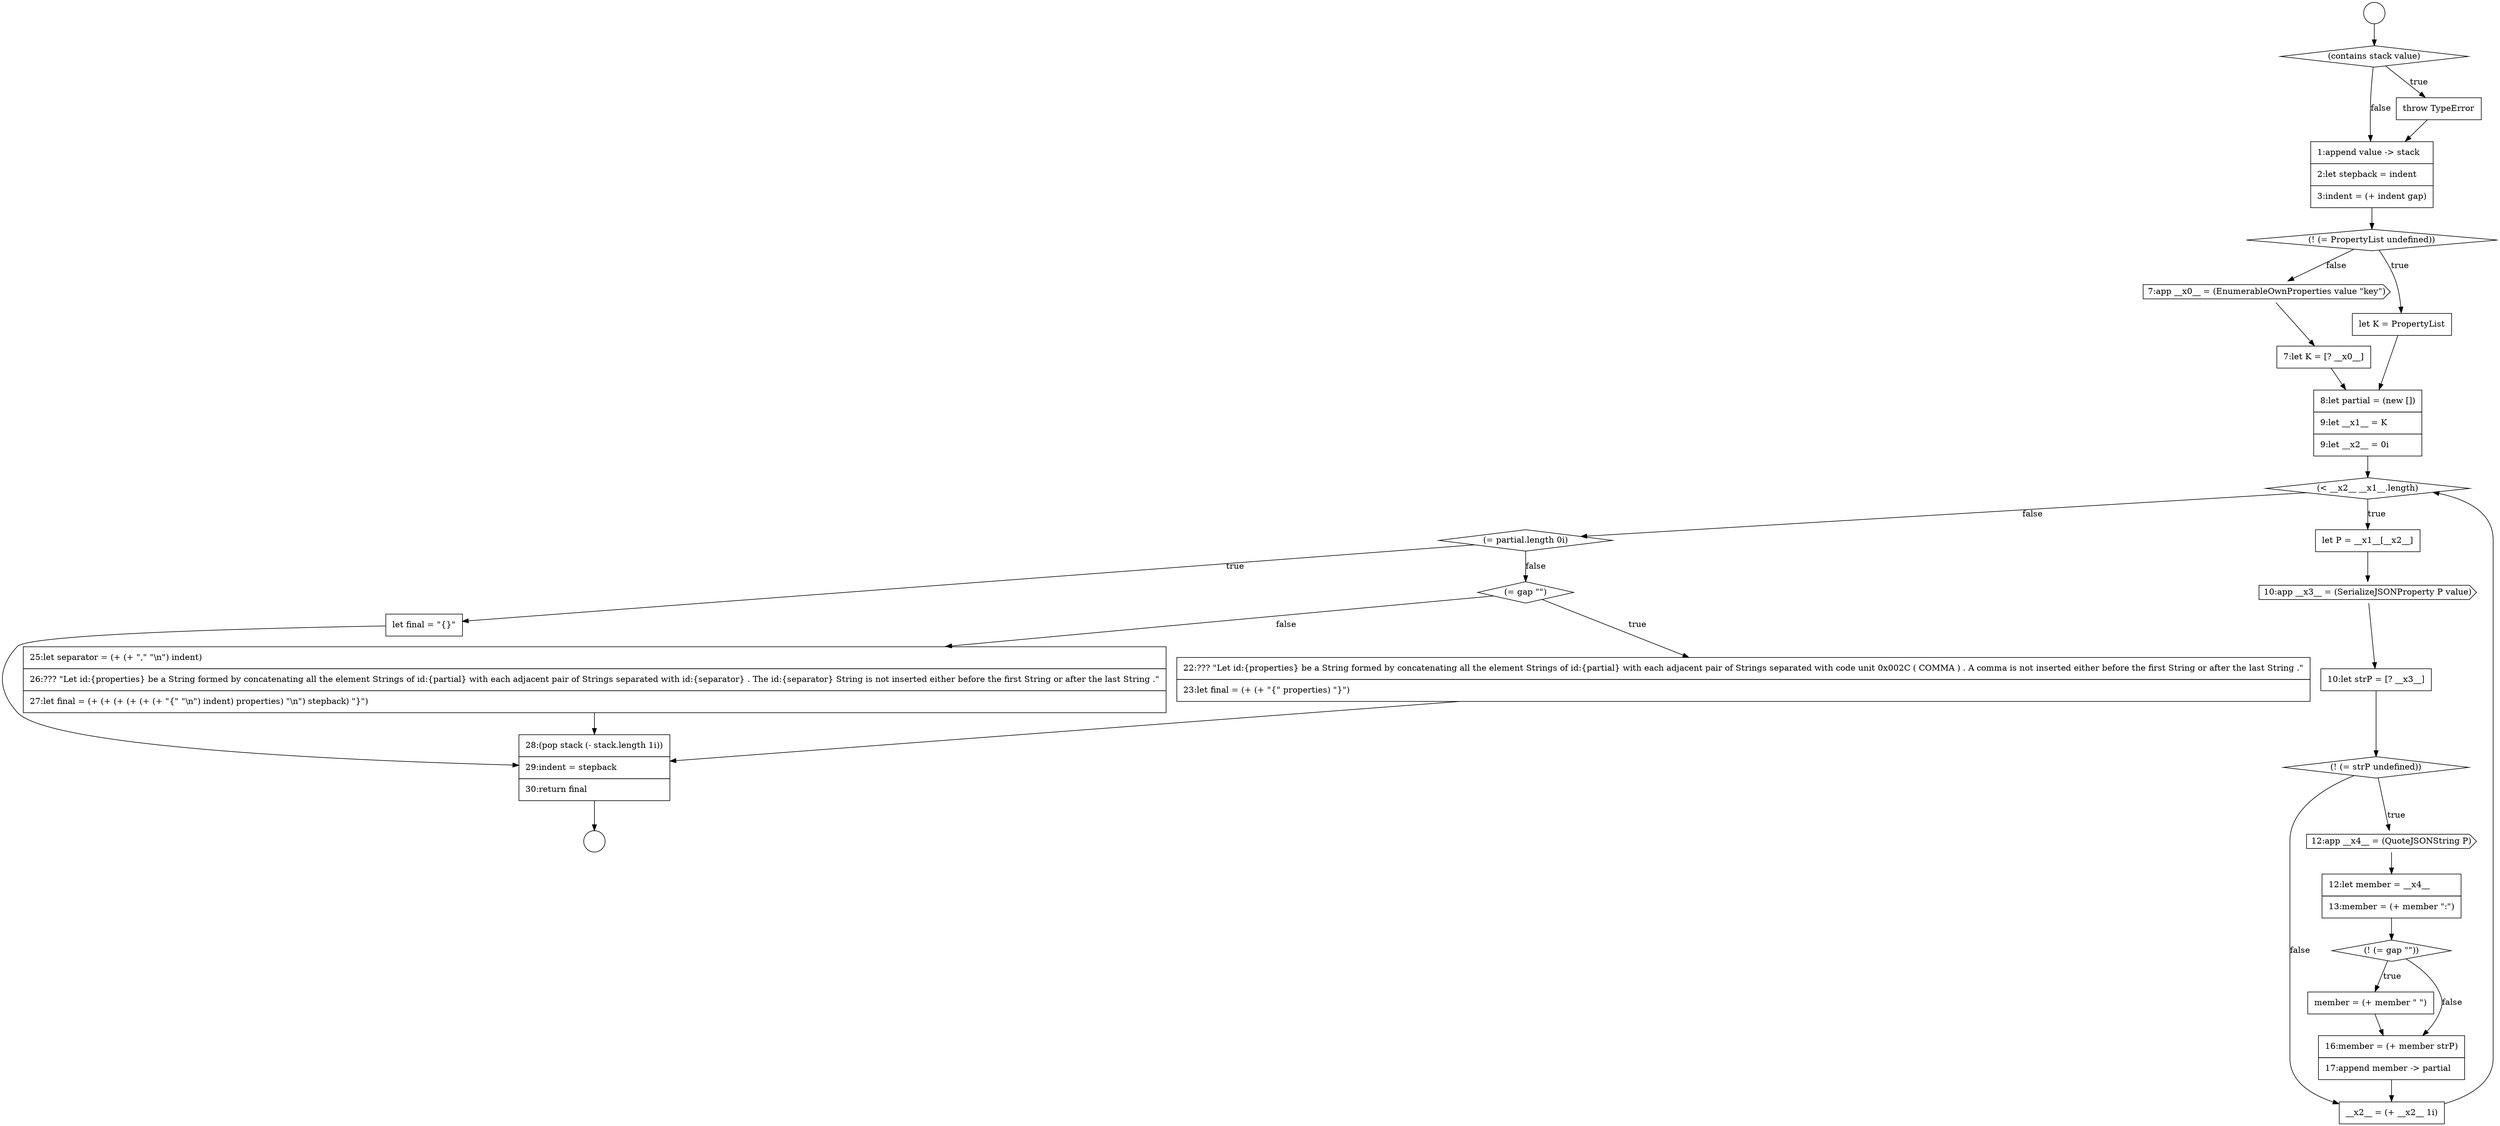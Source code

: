 digraph {
  node16184 [shape=none, margin=0, label=<<font color="black">
    <table border="0" cellborder="1" cellspacing="0" cellpadding="10">
      <tr><td align="left">let final = &quot;{}&quot;</td></tr>
    </table>
  </font>> color="black" fillcolor="white" style=filled]
  node16164 [shape=diamond, label=<<font color="black">(contains stack value)</font>> color="black" fillcolor="white" style=filled]
  node16179 [shape=diamond, label=<<font color="black">(! (= gap &quot;&quot;))</font>> color="black" fillcolor="white" style=filled]
  node16176 [shape=diamond, label=<<font color="black">(! (= strP undefined))</font>> color="black" fillcolor="white" style=filled]
  node16172 [shape=diamond, label=<<font color="black">(&lt; __x2__ __x1__.length)</font>> color="black" fillcolor="white" style=filled]
  node16187 [shape=none, margin=0, label=<<font color="black">
    <table border="0" cellborder="1" cellspacing="0" cellpadding="10">
      <tr><td align="left">25:let separator = (+ (+ &quot;,&quot; &quot;\n&quot;) indent)</td></tr>
      <tr><td align="left">26:??? &quot;Let id:{properties} be a String formed by concatenating all the element Strings of id:{partial} with each adjacent pair of Strings separated with id:{separator} . The id:{separator} String is not inserted either before the first String or after the last String .&quot;</td></tr>
      <tr><td align="left">27:let final = (+ (+ (+ (+ (+ (+ &quot;{&quot; &quot;\n&quot;) indent) properties) &quot;\n&quot;) stepback) &quot;}&quot;)</td></tr>
    </table>
  </font>> color="black" fillcolor="white" style=filled]
  node16183 [shape=diamond, label=<<font color="black">(= partial.length 0i)</font>> color="black" fillcolor="white" style=filled]
  node16163 [shape=circle label=" " color="black" fillcolor="white" style=filled]
  node16169 [shape=cds, label=<<font color="black">7:app __x0__ = (EnumerableOwnProperties value &quot;key&quot;)</font>> color="black" fillcolor="white" style=filled]
  node16188 [shape=none, margin=0, label=<<font color="black">
    <table border="0" cellborder="1" cellspacing="0" cellpadding="10">
      <tr><td align="left">28:(pop stack (- stack.length 1i))</td></tr>
      <tr><td align="left">29:indent = stepback</td></tr>
      <tr><td align="left">30:return final</td></tr>
    </table>
  </font>> color="black" fillcolor="white" style=filled]
  node16162 [shape=circle label=" " color="black" fillcolor="white" style=filled]
  node16166 [shape=none, margin=0, label=<<font color="black">
    <table border="0" cellborder="1" cellspacing="0" cellpadding="10">
      <tr><td align="left">1:append value -&gt; stack</td></tr>
      <tr><td align="left">2:let stepback = indent</td></tr>
      <tr><td align="left">3:indent = (+ indent gap)</td></tr>
    </table>
  </font>> color="black" fillcolor="white" style=filled]
  node16185 [shape=diamond, label=<<font color="black">(= gap &quot;&quot;)</font>> color="black" fillcolor="white" style=filled]
  node16180 [shape=none, margin=0, label=<<font color="black">
    <table border="0" cellborder="1" cellspacing="0" cellpadding="10">
      <tr><td align="left">member = (+ member &quot; &quot;)</td></tr>
    </table>
  </font>> color="black" fillcolor="white" style=filled]
  node16175 [shape=none, margin=0, label=<<font color="black">
    <table border="0" cellborder="1" cellspacing="0" cellpadding="10">
      <tr><td align="left">10:let strP = [? __x3__]</td></tr>
    </table>
  </font>> color="black" fillcolor="white" style=filled]
  node16171 [shape=none, margin=0, label=<<font color="black">
    <table border="0" cellborder="1" cellspacing="0" cellpadding="10">
      <tr><td align="left">8:let partial = (new [])</td></tr>
      <tr><td align="left">9:let __x1__ = K</td></tr>
      <tr><td align="left">9:let __x2__ = 0i</td></tr>
    </table>
  </font>> color="black" fillcolor="white" style=filled]
  node16173 [shape=none, margin=0, label=<<font color="black">
    <table border="0" cellborder="1" cellspacing="0" cellpadding="10">
      <tr><td align="left">let P = __x1__[__x2__]</td></tr>
    </table>
  </font>> color="black" fillcolor="white" style=filled]
  node16178 [shape=none, margin=0, label=<<font color="black">
    <table border="0" cellborder="1" cellspacing="0" cellpadding="10">
      <tr><td align="left">12:let member = __x4__</td></tr>
      <tr><td align="left">13:member = (+ member &quot;:&quot;)</td></tr>
    </table>
  </font>> color="black" fillcolor="white" style=filled]
  node16168 [shape=none, margin=0, label=<<font color="black">
    <table border="0" cellborder="1" cellspacing="0" cellpadding="10">
      <tr><td align="left">let K = PropertyList</td></tr>
    </table>
  </font>> color="black" fillcolor="white" style=filled]
  node16167 [shape=diamond, label=<<font color="black">(! (= PropertyList undefined))</font>> color="black" fillcolor="white" style=filled]
  node16174 [shape=cds, label=<<font color="black">10:app __x3__ = (SerializeJSONProperty P value)</font>> color="black" fillcolor="white" style=filled]
  node16182 [shape=none, margin=0, label=<<font color="black">
    <table border="0" cellborder="1" cellspacing="0" cellpadding="10">
      <tr><td align="left">__x2__ = (+ __x2__ 1i)</td></tr>
    </table>
  </font>> color="black" fillcolor="white" style=filled]
  node16177 [shape=cds, label=<<font color="black">12:app __x4__ = (QuoteJSONString P)</font>> color="black" fillcolor="white" style=filled]
  node16170 [shape=none, margin=0, label=<<font color="black">
    <table border="0" cellborder="1" cellspacing="0" cellpadding="10">
      <tr><td align="left">7:let K = [? __x0__]</td></tr>
    </table>
  </font>> color="black" fillcolor="white" style=filled]
  node16181 [shape=none, margin=0, label=<<font color="black">
    <table border="0" cellborder="1" cellspacing="0" cellpadding="10">
      <tr><td align="left">16:member = (+ member strP)</td></tr>
      <tr><td align="left">17:append member -&gt; partial</td></tr>
    </table>
  </font>> color="black" fillcolor="white" style=filled]
  node16186 [shape=none, margin=0, label=<<font color="black">
    <table border="0" cellborder="1" cellspacing="0" cellpadding="10">
      <tr><td align="left">22:??? &quot;Let id:{properties} be a String formed by concatenating all the element Strings of id:{partial} with each adjacent pair of Strings separated with code unit 0x002C ( COMMA ) . A comma is not inserted either before the first String or after the last String .&quot;</td></tr>
      <tr><td align="left">23:let final = (+ (+ &quot;{&quot; properties) &quot;}&quot;)</td></tr>
    </table>
  </font>> color="black" fillcolor="white" style=filled]
  node16165 [shape=none, margin=0, label=<<font color="black">
    <table border="0" cellborder="1" cellspacing="0" cellpadding="10">
      <tr><td align="left">throw TypeError</td></tr>
    </table>
  </font>> color="black" fillcolor="white" style=filled]
  node16188 -> node16163 [ color="black"]
  node16164 -> node16165 [label=<<font color="black">true</font>> color="black"]
  node16164 -> node16166 [label=<<font color="black">false</font>> color="black"]
  node16175 -> node16176 [ color="black"]
  node16167 -> node16168 [label=<<font color="black">true</font>> color="black"]
  node16167 -> node16169 [label=<<font color="black">false</font>> color="black"]
  node16169 -> node16170 [ color="black"]
  node16183 -> node16184 [label=<<font color="black">true</font>> color="black"]
  node16183 -> node16185 [label=<<font color="black">false</font>> color="black"]
  node16173 -> node16174 [ color="black"]
  node16187 -> node16188 [ color="black"]
  node16174 -> node16175 [ color="black"]
  node16185 -> node16186 [label=<<font color="black">true</font>> color="black"]
  node16185 -> node16187 [label=<<font color="black">false</font>> color="black"]
  node16176 -> node16177 [label=<<font color="black">true</font>> color="black"]
  node16176 -> node16182 [label=<<font color="black">false</font>> color="black"]
  node16165 -> node16166 [ color="black"]
  node16178 -> node16179 [ color="black"]
  node16177 -> node16178 [ color="black"]
  node16170 -> node16171 [ color="black"]
  node16168 -> node16171 [ color="black"]
  node16186 -> node16188 [ color="black"]
  node16172 -> node16173 [label=<<font color="black">true</font>> color="black"]
  node16172 -> node16183 [label=<<font color="black">false</font>> color="black"]
  node16171 -> node16172 [ color="black"]
  node16180 -> node16181 [ color="black"]
  node16179 -> node16180 [label=<<font color="black">true</font>> color="black"]
  node16179 -> node16181 [label=<<font color="black">false</font>> color="black"]
  node16182 -> node16172 [ color="black"]
  node16181 -> node16182 [ color="black"]
  node16166 -> node16167 [ color="black"]
  node16184 -> node16188 [ color="black"]
  node16162 -> node16164 [ color="black"]
}
